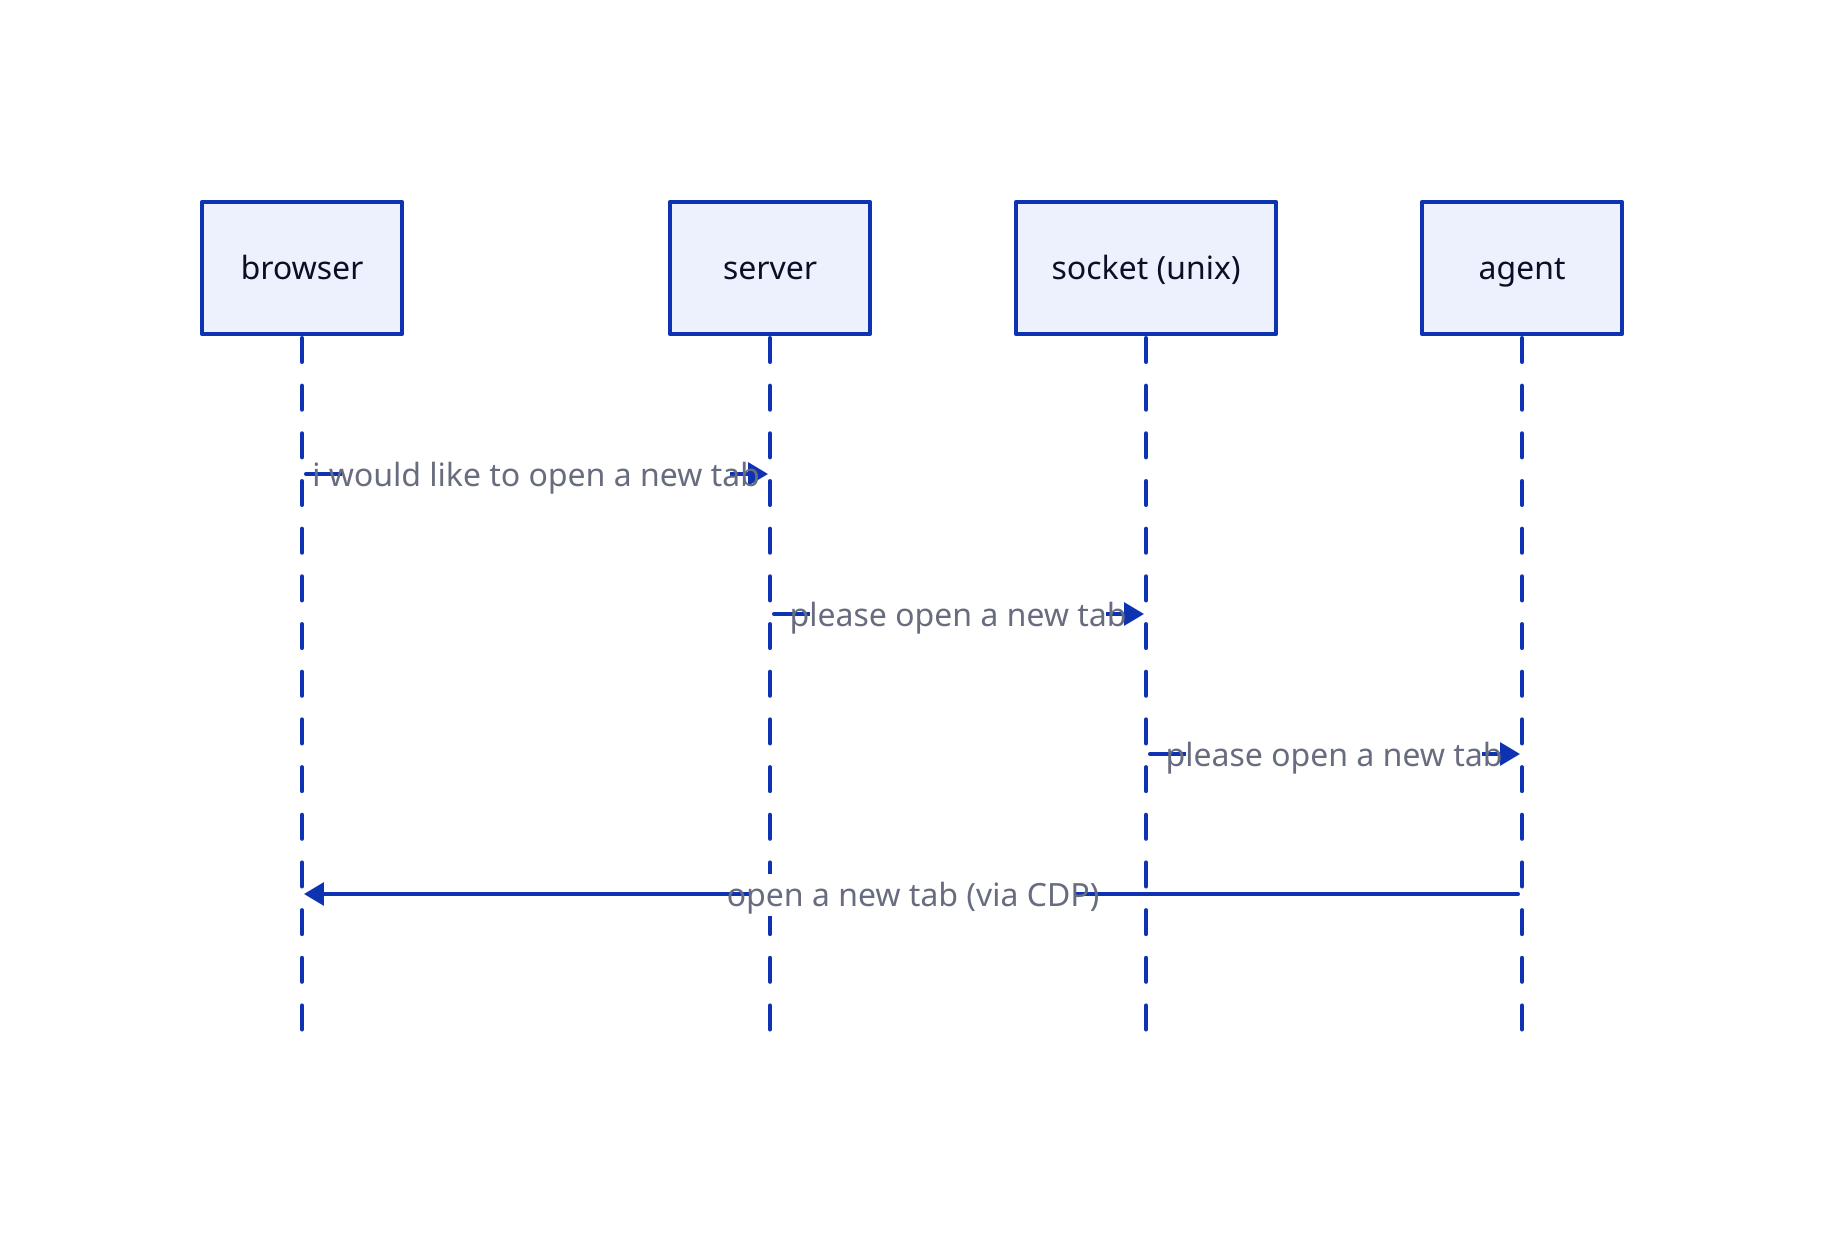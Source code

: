 shape: sequence_diagram

browser -> server: i would like to open a new tab
socket: socket (unix)
server -> socket: please open a new tab
socket -> agent: please open a new tab
agent -> browser: open a new tab (via CDP)
